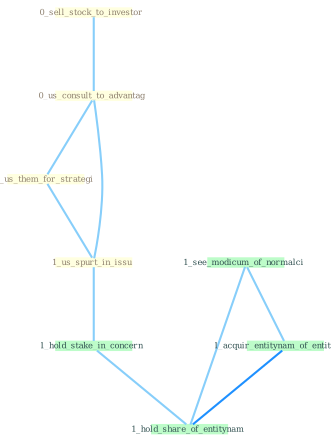 Graph G{ 
    node
    [shape=polygon,style=filled,width=.5,height=.06,color="#BDFCC9",fixedsize=true,fontsize=4,
    fontcolor="#2f4f4f"];
    {node
    [color="#ffffe0", fontcolor="#8b7d6b"] "0_sell_stock_to_investor " "0_us_consult_to_advantag " "0_us_them_for_strategi " "1_us_spurt_in_issu "}
{node [color="#fff0f5", fontcolor="#b22222"]}
edge [color="#B0E2FF"];

	"0_sell_stock_to_investor " -- "0_us_consult_to_advantag " [w="1", color="#87cefa" ];
	"0_us_consult_to_advantag " -- "0_us_them_for_strategi " [w="1", color="#87cefa" ];
	"0_us_consult_to_advantag " -- "1_us_spurt_in_issu " [w="1", color="#87cefa" ];
	"0_us_them_for_strategi " -- "1_us_spurt_in_issu " [w="1", color="#87cefa" ];
	"1_us_spurt_in_issu " -- "1_hold_stake_in_concern " [w="1", color="#87cefa" ];
	"1_hold_stake_in_concern " -- "1_hold_share_of_entitynam " [w="1", color="#87cefa" ];
	"1_see_modicum_of_normalci " -- "1_acquir_entitynam_of_entitynam " [w="1", color="#87cefa" ];
	"1_see_modicum_of_normalci " -- "1_hold_share_of_entitynam " [w="1", color="#87cefa" ];
	"1_acquir_entitynam_of_entitynam " -- "1_hold_share_of_entitynam " [w="2", color="#1e90ff" , len=0.8];
}